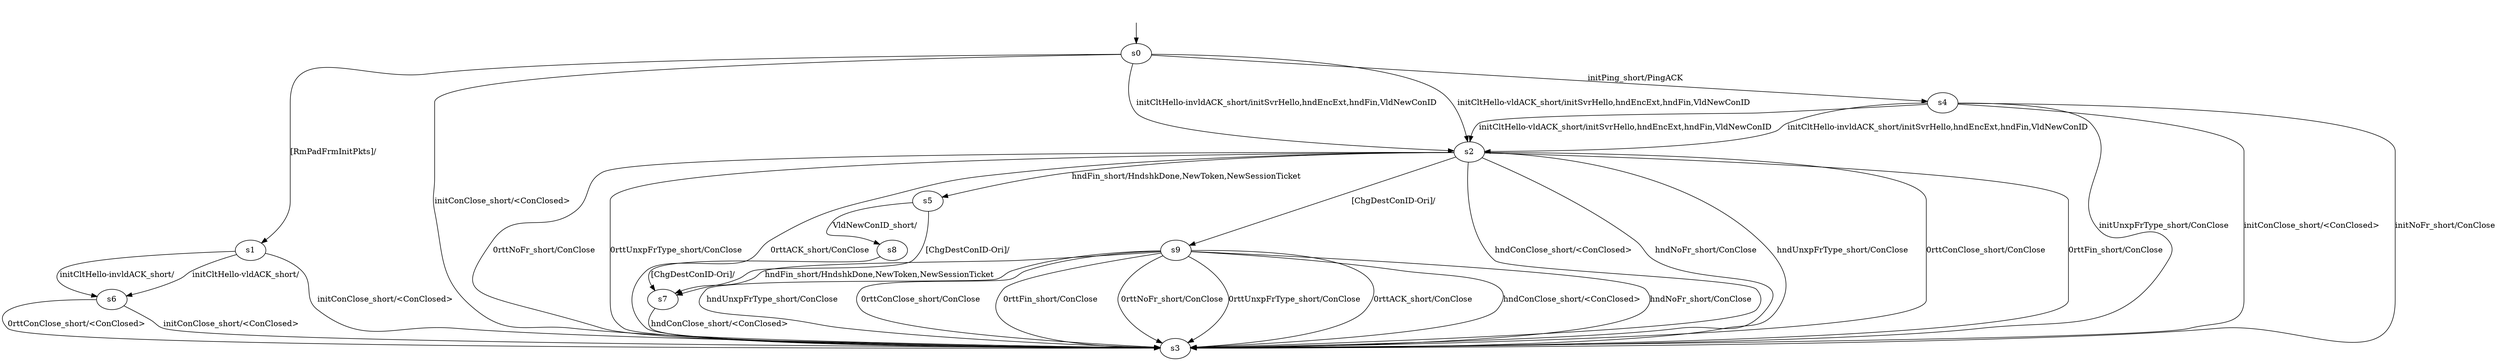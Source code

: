 digraph "../results/quic-goModels/quic-go-PSK-s-0/learnedModel" {
s0 [label=s0];
s1 [label=s1];
s2 [label=s2];
s3 [label=s3];
s4 [label=s4];
s5 [label=s5];
s6 [label=s6];
s7 [label=s7];
s8 [label=s8];
s9 [label=s9];
s0 -> s4  [label="initPing_short/PingACK "];
s0 -> s3  [label="initConClose_short/<ConClosed> "];
s0 -> s2  [label="initCltHello-vldACK_short/initSvrHello,hndEncExt,hndFin,VldNewConID "];
s0 -> s2  [label="initCltHello-invldACK_short/initSvrHello,hndEncExt,hndFin,VldNewConID "];
s0 -> s1  [label="[RmPadFrmInitPkts]/ "];
s1 -> s3  [label="initConClose_short/<ConClosed> "];
s1 -> s6  [label="initCltHello-vldACK_short/ "];
s1 -> s6  [label="initCltHello-invldACK_short/ "];
s2 -> s5  [label="hndFin_short/HndshkDone,NewToken,NewSessionTicket "];
s2 -> s3  [label="hndConClose_short/<ConClosed> "];
s2 -> s3  [label="hndNoFr_short/ConClose "];
s2 -> s3  [label="hndUnxpFrType_short/ConClose "];
s2 -> s3  [label="0rttConClose_short/ConClose "];
s2 -> s3  [label="0rttFin_short/ConClose "];
s2 -> s3  [label="0rttNoFr_short/ConClose "];
s2 -> s3  [label="0rttUnxpFrType_short/ConClose "];
s2 -> s3  [label="0rttACK_short/ConClose "];
s2 -> s9  [label="[ChgDestConID-Ori]/ "];
s4 -> s3  [label="initConClose_short/<ConClosed> "];
s4 -> s2  [label="initCltHello-vldACK_short/initSvrHello,hndEncExt,hndFin,VldNewConID "];
s4 -> s2  [label="initCltHello-invldACK_short/initSvrHello,hndEncExt,hndFin,VldNewConID "];
s4 -> s3  [label="initNoFr_short/ConClose "];
s4 -> s3  [label="initUnxpFrType_short/ConClose "];
s5 -> s8  [label="VldNewConID_short/ "];
s5 -> s7  [label="[ChgDestConID-Ori]/ "];
s6 -> s3  [label="initConClose_short/<ConClosed> "];
s6 -> s3  [label="0rttConClose_short/<ConClosed> "];
s7 -> s3  [label="hndConClose_short/<ConClosed> "];
s8 -> s7  [label="[ChgDestConID-Ori]/ "];
s9 -> s7  [label="hndFin_short/HndshkDone,NewToken,NewSessionTicket "];
s9 -> s3  [label="hndConClose_short/<ConClosed> "];
s9 -> s3  [label="hndNoFr_short/ConClose "];
s9 -> s3  [label="hndUnxpFrType_short/ConClose "];
s9 -> s3  [label="0rttConClose_short/ConClose "];
s9 -> s3  [label="0rttFin_short/ConClose "];
s9 -> s3  [label="0rttNoFr_short/ConClose "];
s9 -> s3  [label="0rttUnxpFrType_short/ConClose "];
s9 -> s3  [label="0rttACK_short/ConClose "];
__start0 [label="", shape=none];
__start0 -> s0  [label=""];
}
